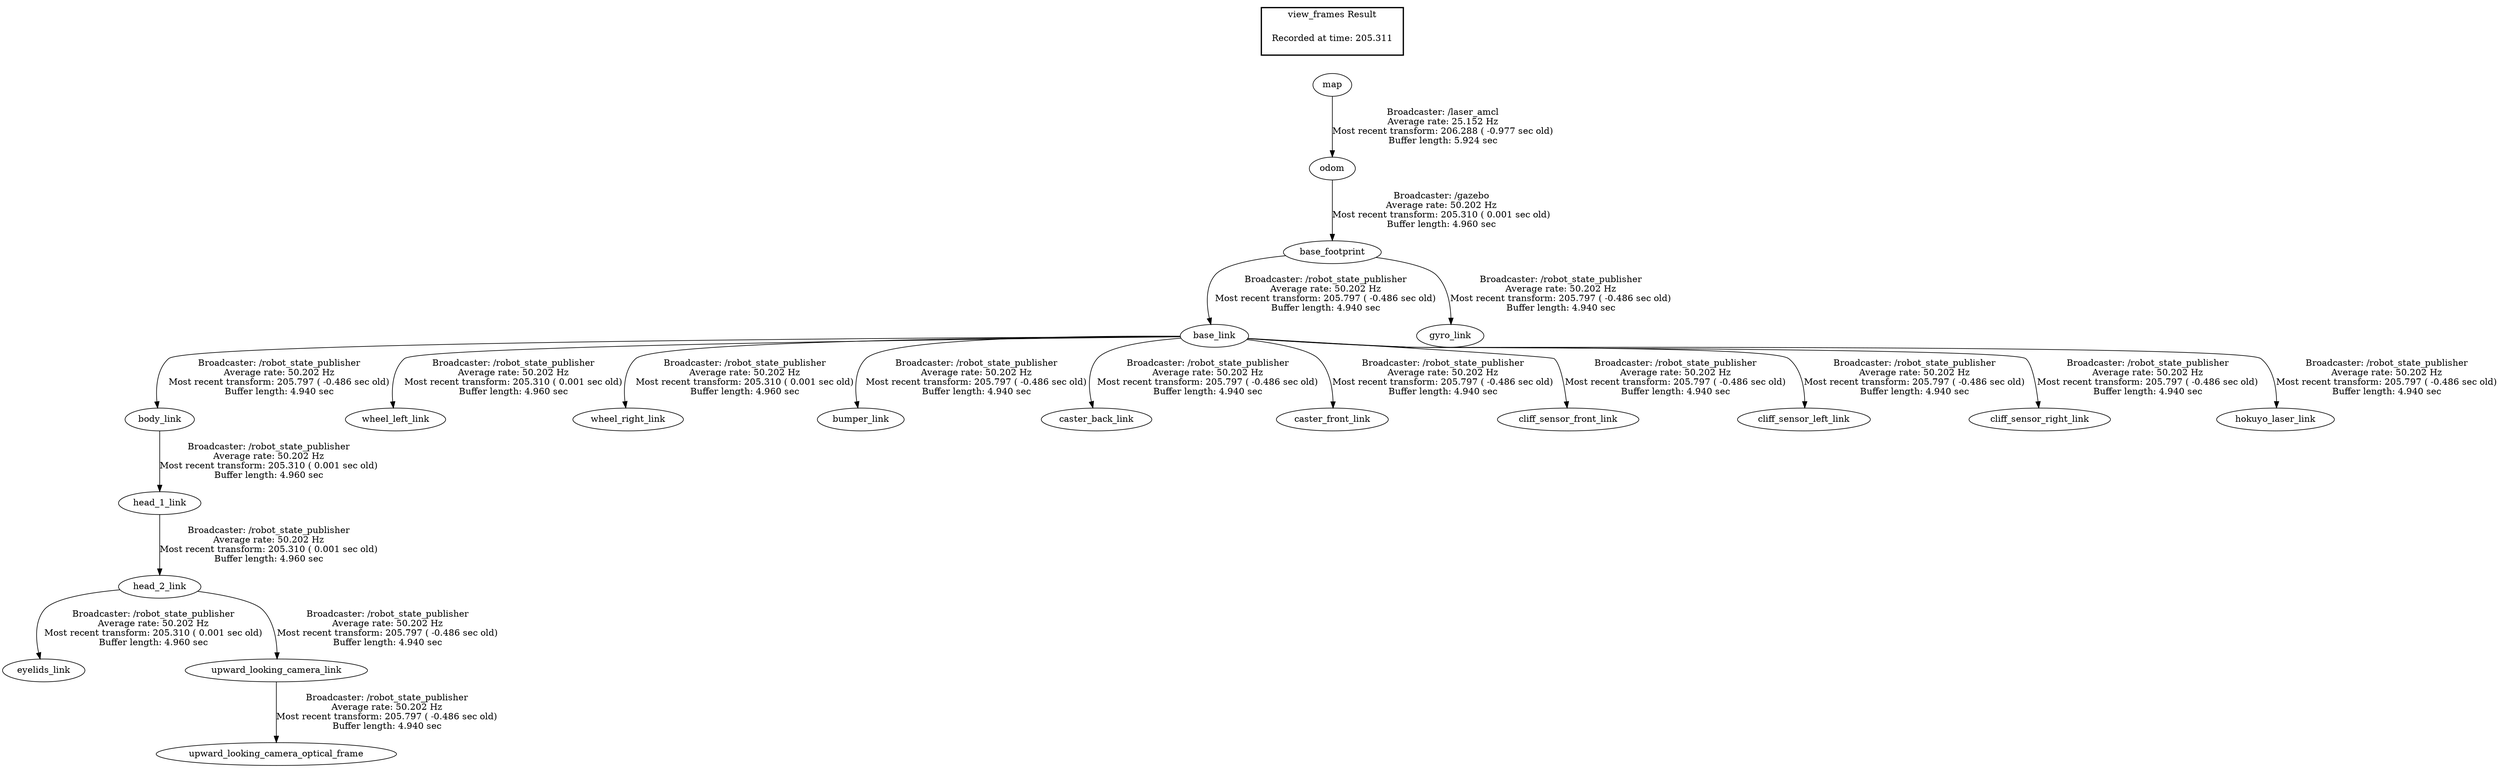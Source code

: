 digraph G {
"odom" -> "base_footprint"[label="Broadcaster: /gazebo\nAverage rate: 50.202 Hz\nMost recent transform: 205.310 ( 0.001 sec old)\nBuffer length: 4.960 sec\n"];
"map" -> "odom"[label="Broadcaster: /laser_amcl\nAverage rate: 25.152 Hz\nMost recent transform: 206.288 ( -0.977 sec old)\nBuffer length: 5.924 sec\n"];
"head_2_link" -> "eyelids_link"[label="Broadcaster: /robot_state_publisher\nAverage rate: 50.202 Hz\nMost recent transform: 205.310 ( 0.001 sec old)\nBuffer length: 4.960 sec\n"];
"head_1_link" -> "head_2_link"[label="Broadcaster: /robot_state_publisher\nAverage rate: 50.202 Hz\nMost recent transform: 205.310 ( 0.001 sec old)\nBuffer length: 4.960 sec\n"];
"body_link" -> "head_1_link"[label="Broadcaster: /robot_state_publisher\nAverage rate: 50.202 Hz\nMost recent transform: 205.310 ( 0.001 sec old)\nBuffer length: 4.960 sec\n"];
"base_link" -> "body_link"[label="Broadcaster: /robot_state_publisher\nAverage rate: 50.202 Hz\nMost recent transform: 205.797 ( -0.486 sec old)\nBuffer length: 4.940 sec\n"];
"base_link" -> "wheel_left_link"[label="Broadcaster: /robot_state_publisher\nAverage rate: 50.202 Hz\nMost recent transform: 205.310 ( 0.001 sec old)\nBuffer length: 4.960 sec\n"];
"base_footprint" -> "base_link"[label="Broadcaster: /robot_state_publisher\nAverage rate: 50.202 Hz\nMost recent transform: 205.797 ( -0.486 sec old)\nBuffer length: 4.940 sec\n"];
"base_link" -> "wheel_right_link"[label="Broadcaster: /robot_state_publisher\nAverage rate: 50.202 Hz\nMost recent transform: 205.310 ( 0.001 sec old)\nBuffer length: 4.960 sec\n"];
"base_link" -> "bumper_link"[label="Broadcaster: /robot_state_publisher\nAverage rate: 50.202 Hz\nMost recent transform: 205.797 ( -0.486 sec old)\nBuffer length: 4.940 sec\n"];
"base_link" -> "caster_back_link"[label="Broadcaster: /robot_state_publisher\nAverage rate: 50.202 Hz\nMost recent transform: 205.797 ( -0.486 sec old)\nBuffer length: 4.940 sec\n"];
"base_link" -> "caster_front_link"[label="Broadcaster: /robot_state_publisher\nAverage rate: 50.202 Hz\nMost recent transform: 205.797 ( -0.486 sec old)\nBuffer length: 4.940 sec\n"];
"base_link" -> "cliff_sensor_front_link"[label="Broadcaster: /robot_state_publisher\nAverage rate: 50.202 Hz\nMost recent transform: 205.797 ( -0.486 sec old)\nBuffer length: 4.940 sec\n"];
"base_link" -> "cliff_sensor_left_link"[label="Broadcaster: /robot_state_publisher\nAverage rate: 50.202 Hz\nMost recent transform: 205.797 ( -0.486 sec old)\nBuffer length: 4.940 sec\n"];
"base_link" -> "cliff_sensor_right_link"[label="Broadcaster: /robot_state_publisher\nAverage rate: 50.202 Hz\nMost recent transform: 205.797 ( -0.486 sec old)\nBuffer length: 4.940 sec\n"];
"base_footprint" -> "gyro_link"[label="Broadcaster: /robot_state_publisher\nAverage rate: 50.202 Hz\nMost recent transform: 205.797 ( -0.486 sec old)\nBuffer length: 4.940 sec\n"];
"base_link" -> "hokuyo_laser_link"[label="Broadcaster: /robot_state_publisher\nAverage rate: 50.202 Hz\nMost recent transform: 205.797 ( -0.486 sec old)\nBuffer length: 4.940 sec\n"];
"head_2_link" -> "upward_looking_camera_link"[label="Broadcaster: /robot_state_publisher\nAverage rate: 50.202 Hz\nMost recent transform: 205.797 ( -0.486 sec old)\nBuffer length: 4.940 sec\n"];
"upward_looking_camera_link" -> "upward_looking_camera_optical_frame"[label="Broadcaster: /robot_state_publisher\nAverage rate: 50.202 Hz\nMost recent transform: 205.797 ( -0.486 sec old)\nBuffer length: 4.940 sec\n"];
edge [style=invis];
 subgraph cluster_legend { style=bold; color=black; label ="view_frames Result";
"Recorded at time: 205.311"[ shape=plaintext ] ;
 }->"map";
}